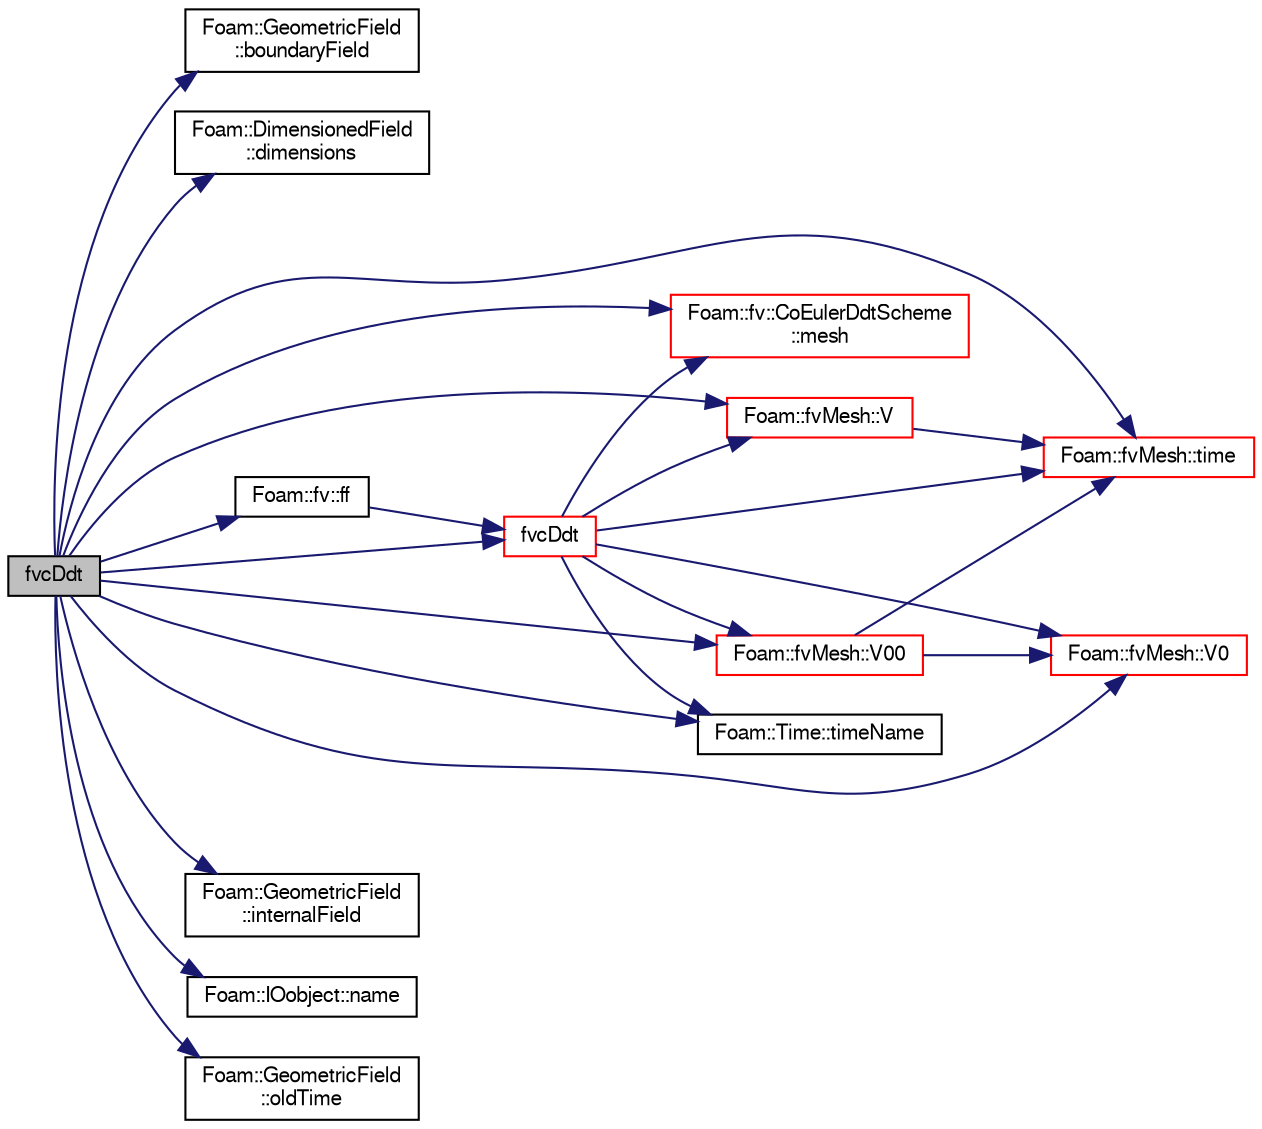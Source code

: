 digraph "fvcDdt"
{
  bgcolor="transparent";
  edge [fontname="FreeSans",fontsize="10",labelfontname="FreeSans",labelfontsize="10"];
  node [fontname="FreeSans",fontsize="10",shape=record];
  rankdir="LR";
  Node247 [label="fvcDdt",height=0.2,width=0.4,color="black", fillcolor="grey75", style="filled", fontcolor="black"];
  Node247 -> Node248 [color="midnightblue",fontsize="10",style="solid",fontname="FreeSans"];
  Node248 [label="Foam::GeometricField\l::boundaryField",height=0.2,width=0.4,color="black",URL="$a22434.html#a3c6c1a789b48ea0c5e8bff64f9c14f2d",tooltip="Return reference to GeometricBoundaryField. "];
  Node247 -> Node249 [color="midnightblue",fontsize="10",style="solid",fontname="FreeSans"];
  Node249 [label="Foam::DimensionedField\l::dimensions",height=0.2,width=0.4,color="black",URL="$a26390.html#a66989c1e0666e0d0c93a2056ce75599e",tooltip="Return dimensions. "];
  Node247 -> Node250 [color="midnightblue",fontsize="10",style="solid",fontname="FreeSans"];
  Node250 [label="Foam::fv::ff",height=0.2,width=0.4,color="black",URL="$a21133.html#ab38421d38a2395d0ae398d03fc20609c"];
  Node250 -> Node251 [color="midnightblue",fontsize="10",style="solid",fontname="FreeSans"];
  Node251 [label="fvcDdt",height=0.2,width=0.4,color="red",URL="$a22478.html#a2b9a1541ce06c457e16e2cb676f67e46"];
  Node251 -> Node253 [color="midnightblue",fontsize="10",style="solid",fontname="FreeSans"];
  Node253 [label="Foam::fv::CoEulerDdtScheme\l::mesh",height=0.2,width=0.4,color="red",URL="$a22474.html#a470f06cfb9b6ee887cd85d63de275607",tooltip="Return mesh reference. "];
  Node251 -> Node269 [color="midnightblue",fontsize="10",style="solid",fontname="FreeSans"];
  Node269 [label="Foam::fvMesh::time",height=0.2,width=0.4,color="red",URL="$a22766.html#a0d94096809fe3376b29a2a29ca11bb18",tooltip="Return the top-level database. "];
  Node251 -> Node271 [color="midnightblue",fontsize="10",style="solid",fontname="FreeSans"];
  Node271 [label="Foam::Time::timeName",height=0.2,width=0.4,color="black",URL="$a26350.html#ad9d86fef6eca18797c786726cf925179",tooltip="Return time name of given scalar time. "];
  Node251 -> Node272 [color="midnightblue",fontsize="10",style="solid",fontname="FreeSans"];
  Node272 [label="Foam::fvMesh::V",height=0.2,width=0.4,color="red",URL="$a22766.html#a154893d1a508aff074b16eaeaa396aea",tooltip="Return cell volumes. "];
  Node272 -> Node269 [color="midnightblue",fontsize="10",style="solid",fontname="FreeSans"];
  Node251 -> Node334 [color="midnightblue",fontsize="10",style="solid",fontname="FreeSans"];
  Node334 [label="Foam::fvMesh::V0",height=0.2,width=0.4,color="red",URL="$a22766.html#a45ad0db3a9aec0041ec8326828ff74ec",tooltip="Return old-time cell volumes. "];
  Node251 -> Node335 [color="midnightblue",fontsize="10",style="solid",fontname="FreeSans"];
  Node335 [label="Foam::fvMesh::V00",height=0.2,width=0.4,color="red",URL="$a22766.html#a237ac2c94482d18470688cd2a0320dc6",tooltip="Return old-old-time cell volumes. "];
  Node335 -> Node269 [color="midnightblue",fontsize="10",style="solid",fontname="FreeSans"];
  Node335 -> Node334 [color="midnightblue",fontsize="10",style="solid",fontname="FreeSans"];
  Node247 -> Node251 [color="midnightblue",fontsize="10",style="solid",fontname="FreeSans"];
  Node247 -> Node255 [color="midnightblue",fontsize="10",style="solid",fontname="FreeSans"];
  Node255 [label="Foam::GeometricField\l::internalField",height=0.2,width=0.4,color="black",URL="$a22434.html#a9536140d36d69bbac40496f6b817aa0a",tooltip="Return internal field. "];
  Node247 -> Node253 [color="midnightblue",fontsize="10",style="solid",fontname="FreeSans"];
  Node247 -> Node337 [color="midnightblue",fontsize="10",style="solid",fontname="FreeSans"];
  Node337 [label="Foam::IOobject::name",height=0.2,width=0.4,color="black",URL="$a26142.html#acc80e00a8ac919288fb55bd14cc88bf6",tooltip="Return name. "];
  Node247 -> Node264 [color="midnightblue",fontsize="10",style="solid",fontname="FreeSans"];
  Node264 [label="Foam::GeometricField\l::oldTime",height=0.2,width=0.4,color="black",URL="$a22434.html#a2f51be6de19012555f923b0902d64135",tooltip="Return old time field. "];
  Node247 -> Node269 [color="midnightblue",fontsize="10",style="solid",fontname="FreeSans"];
  Node247 -> Node271 [color="midnightblue",fontsize="10",style="solid",fontname="FreeSans"];
  Node247 -> Node272 [color="midnightblue",fontsize="10",style="solid",fontname="FreeSans"];
  Node247 -> Node334 [color="midnightblue",fontsize="10",style="solid",fontname="FreeSans"];
  Node247 -> Node335 [color="midnightblue",fontsize="10",style="solid",fontname="FreeSans"];
}
